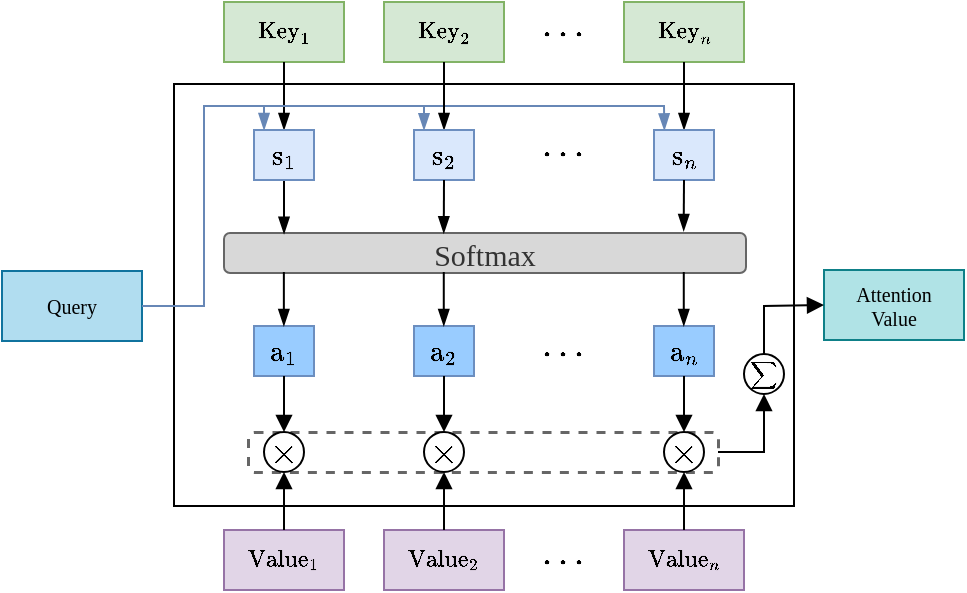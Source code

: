 <mxfile version="26.0.14">
  <diagram name="第 1 页" id="vekz1VgQCgPQaylvvoMv">
    <mxGraphModel dx="569" dy="379" grid="1" gridSize="10" guides="1" tooltips="1" connect="1" arrows="1" fold="1" page="1" pageScale="1" pageWidth="827" pageHeight="1169" math="1" shadow="0">
      <root>
        <mxCell id="0" />
        <mxCell id="1" parent="0" />
        <mxCell id="bsrRY8aAWEPg6WT7-m_b-28" value="" style="rounded=0;whiteSpace=wrap;html=1;fillColor=none;fontSize=15;" vertex="1" parent="1">
          <mxGeometry x="155" y="509" width="310" height="211" as="geometry" />
        </mxCell>
        <mxCell id="CKBmDJ3kUlhQhghKCygS-92" value="" style="rounded=1;whiteSpace=wrap;html=1;dashed=1;fillColor=none;strokeColor=#666666;fontSize=15;fontColor=#333333;strokeWidth=1.5;" parent="1" vertex="1">
          <mxGeometry x="192" y="683" width="235" height="20" as="geometry" />
        </mxCell>
        <mxCell id="CKBmDJ3kUlhQhghKCygS-1" value="Query" style="rounded=0;whiteSpace=wrap;html=1;aspect=fixed;fontFamily=Times New Roman;fontSize=10;fillColor=#b1ddf0;strokeColor=#10739e;" parent="1" vertex="1">
          <mxGeometry x="69" y="602.5" width="70" height="35" as="geometry" />
        </mxCell>
        <mxCell id="CKBmDJ3kUlhQhghKCygS-3" value="$$\text{Value}_1$$" style="rounded=0;whiteSpace=wrap;html=1;aspect=fixed;fontSize=10;fillColor=#e1d5e7;strokeColor=#9673a6;" parent="1" vertex="1">
          <mxGeometry x="180" y="732" width="60" height="30" as="geometry" />
        </mxCell>
        <mxCell id="CKBmDJ3kUlhQhghKCygS-4" value="$$\text{Value}_2$$" style="rounded=0;whiteSpace=wrap;html=1;aspect=fixed;fontSize=10;fillColor=#e1d5e7;strokeColor=#9673a6;" parent="1" vertex="1">
          <mxGeometry x="260" y="732" width="60" height="30" as="geometry" />
        </mxCell>
        <mxCell id="CKBmDJ3kUlhQhghKCygS-6" value="$$\text{Value}_n$$" style="rounded=0;whiteSpace=wrap;html=1;aspect=fixed;fontSize=10;fillColor=#e1d5e7;strokeColor=#9673a6;" parent="1" vertex="1">
          <mxGeometry x="380" y="732" width="60" height="30" as="geometry" />
        </mxCell>
        <mxCell id="CKBmDJ3kUlhQhghKCygS-7" value="$$\text{Key}_1$$" style="rounded=0;whiteSpace=wrap;html=1;aspect=fixed;fontSize=10;fillColor=#d5e8d4;strokeColor=#82b366;" parent="1" vertex="1">
          <mxGeometry x="180" y="468" width="60" height="30" as="geometry" />
        </mxCell>
        <mxCell id="CKBmDJ3kUlhQhghKCygS-8" value="$$\text{Key}_2$$" style="rounded=0;whiteSpace=wrap;html=1;aspect=fixed;fontSize=10;fillColor=#d5e8d4;strokeColor=#82b366;" parent="1" vertex="1">
          <mxGeometry x="260" y="468" width="60" height="30" as="geometry" />
        </mxCell>
        <mxCell id="CKBmDJ3kUlhQhghKCygS-10" value="$$\text{Key}_n$$" style="rounded=0;whiteSpace=wrap;html=1;aspect=fixed;fontSize=10;fillColor=#d5e8d4;strokeColor=#82b366;" parent="1" vertex="1">
          <mxGeometry x="380" y="468" width="60" height="30" as="geometry" />
        </mxCell>
        <mxCell id="CKBmDJ3kUlhQhghKCygS-26" value="$$\text{a}_1$$" style="rounded=0;whiteSpace=wrap;html=1;fontSize=12;fillColor=#99CCFF;strokeColor=#6c8ebf;" parent="1" vertex="1">
          <mxGeometry x="195" y="630" width="30" height="25" as="geometry" />
        </mxCell>
        <mxCell id="CKBmDJ3kUlhQhghKCygS-27" value="$$\text{a}_2$$" style="rounded=0;whiteSpace=wrap;html=1;fontSize=12;fillColor=#99CCFF;strokeColor=#6c8ebf;" parent="1" vertex="1">
          <mxGeometry x="275" y="630" width="30" height="25" as="geometry" />
        </mxCell>
        <mxCell id="CKBmDJ3kUlhQhghKCygS-29" value="$$\text{a}_n$$" style="rounded=0;whiteSpace=wrap;html=1;fontSize=12;fillColor=#99CCFF;strokeColor=#6c8ebf;" parent="1" vertex="1">
          <mxGeometry x="395" y="630" width="30" height="25" as="geometry" />
        </mxCell>
        <mxCell id="CKBmDJ3kUlhQhghKCygS-30" value="Softmax" style="rounded=1;whiteSpace=wrap;html=1;fontSize=15;fontFamily=Times New Roman;fillColor=#D8D8D8;fontColor=#333333;strokeColor=#666666;" parent="1" vertex="1">
          <mxGeometry x="180" y="583.5" width="261" height="20" as="geometry" />
        </mxCell>
        <mxCell id="CKBmDJ3kUlhQhghKCygS-32" value="" style="endArrow=blockThin;html=1;rounded=0;exitX=0.5;exitY=1;exitDx=0;exitDy=0;entryX=0.5;entryY=0;entryDx=0;entryDy=0;endFill=1;fontSize=15;" parent="1" source="CKBmDJ3kUlhQhghKCygS-7" target="bsrRY8aAWEPg6WT7-m_b-4" edge="1">
          <mxGeometry width="50" height="50" relative="1" as="geometry">
            <mxPoint x="120" y="550" as="sourcePoint" />
            <mxPoint x="210" y="523" as="targetPoint" />
          </mxGeometry>
        </mxCell>
        <mxCell id="CKBmDJ3kUlhQhghKCygS-47" value="Attention&lt;div&gt;Value&lt;/div&gt;" style="rounded=0;whiteSpace=wrap;html=1;aspect=fixed;fontFamily=Times New Roman;fontSize=10;fillColor=#b0e3e6;strokeColor=#0e8088;" parent="1" vertex="1">
          <mxGeometry x="480" y="602" width="70" height="35" as="geometry" />
        </mxCell>
        <mxCell id="CKBmDJ3kUlhQhghKCygS-60" value="" style="endArrow=blockThin;html=1;rounded=0;endFill=1;exitX=1;exitY=0.5;exitDx=0;exitDy=0;fontSize=15;entryX=0.173;entryY=0.008;entryDx=0;entryDy=0;entryPerimeter=0;fillColor=#b1ddf0;strokeColor=#6787B6;" parent="1" source="CKBmDJ3kUlhQhghKCygS-1" target="bsrRY8aAWEPg6WT7-m_b-7" edge="1">
          <mxGeometry width="50" height="50" relative="1" as="geometry">
            <mxPoint x="120" y="580" as="sourcePoint" />
            <mxPoint x="440" y="533" as="targetPoint" />
            <Array as="points">
              <mxPoint x="170" y="620" />
              <mxPoint x="170" y="520" />
              <mxPoint x="400" y="520" />
            </Array>
          </mxGeometry>
        </mxCell>
        <mxCell id="CKBmDJ3kUlhQhghKCygS-64" value="" style="endArrow=blockThin;html=1;rounded=0;exitX=0.5;exitY=1;exitDx=0;exitDy=0;entryX=0.5;entryY=0;entryDx=0;entryDy=0;endFill=1;fontSize=15;" parent="1" source="CKBmDJ3kUlhQhghKCygS-8" target="bsrRY8aAWEPg6WT7-m_b-5" edge="1">
          <mxGeometry width="50" height="50" relative="1" as="geometry">
            <mxPoint x="220" y="510" as="sourcePoint" />
            <mxPoint x="290" y="523" as="targetPoint" />
          </mxGeometry>
        </mxCell>
        <mxCell id="CKBmDJ3kUlhQhghKCygS-66" value="" style="endArrow=blockThin;html=1;rounded=0;exitX=0.5;exitY=1;exitDx=0;exitDy=0;entryX=0.5;entryY=0;entryDx=0;entryDy=0;endFill=1;fontSize=15;" parent="1" source="CKBmDJ3kUlhQhghKCygS-10" target="bsrRY8aAWEPg6WT7-m_b-7" edge="1">
          <mxGeometry width="50" height="50" relative="1" as="geometry">
            <mxPoint x="340" y="510" as="sourcePoint" />
            <mxPoint x="410" y="523" as="targetPoint" />
          </mxGeometry>
        </mxCell>
        <mxCell id="CKBmDJ3kUlhQhghKCygS-74" value="" style="endArrow=block;html=1;rounded=0;exitX=0.5;exitY=0;exitDx=0;exitDy=0;entryX=0.5;entryY=1;entryDx=0;entryDy=0;endFill=1;fontSize=15;" parent="1" source="CKBmDJ3kUlhQhghKCygS-3" target="CKBmDJ3kUlhQhghKCygS-86" edge="1">
          <mxGeometry width="50" height="50" relative="1" as="geometry">
            <mxPoint x="140" y="721" as="sourcePoint" />
            <mxPoint x="210" y="712" as="targetPoint" />
          </mxGeometry>
        </mxCell>
        <mxCell id="CKBmDJ3kUlhQhghKCygS-75" value="" style="endArrow=block;html=1;rounded=0;exitX=0.5;exitY=1;exitDx=0;exitDy=0;entryX=0.5;entryY=0;entryDx=0;entryDy=0;endFill=1;fontSize=15;" parent="1" source="CKBmDJ3kUlhQhghKCygS-26" target="CKBmDJ3kUlhQhghKCygS-86" edge="1">
          <mxGeometry width="50" height="50" relative="1" as="geometry">
            <mxPoint x="225" y="678" as="sourcePoint" />
            <mxPoint x="210" y="692" as="targetPoint" />
          </mxGeometry>
        </mxCell>
        <mxCell id="CKBmDJ3kUlhQhghKCygS-76" value="" style="endArrow=block;html=1;rounded=0;exitX=0.5;exitY=1;exitDx=0;exitDy=0;entryX=0.5;entryY=0;entryDx=0;entryDy=0;endFill=1;fontSize=15;" parent="1" source="CKBmDJ3kUlhQhghKCygS-27" target="CKBmDJ3kUlhQhghKCygS-87" edge="1">
          <mxGeometry width="50" height="50" relative="1" as="geometry">
            <mxPoint x="275" y="680" as="sourcePoint" />
            <mxPoint x="290" y="692" as="targetPoint" />
          </mxGeometry>
        </mxCell>
        <mxCell id="CKBmDJ3kUlhQhghKCygS-77" value="" style="endArrow=block;html=1;rounded=0;exitX=0.5;exitY=0;exitDx=0;exitDy=0;entryX=0.5;entryY=1;entryDx=0;entryDy=0;endFill=1;fontSize=15;" parent="1" source="CKBmDJ3kUlhQhghKCygS-4" target="CKBmDJ3kUlhQhghKCygS-87" edge="1">
          <mxGeometry width="50" height="50" relative="1" as="geometry">
            <mxPoint x="300" y="709" as="sourcePoint" />
            <mxPoint x="290" y="712" as="targetPoint" />
          </mxGeometry>
        </mxCell>
        <mxCell id="CKBmDJ3kUlhQhghKCygS-80" value="" style="endArrow=block;html=1;rounded=0;exitX=0.5;exitY=1;exitDx=0;exitDy=0;endFill=1;entryX=0.5;entryY=0;entryDx=0;entryDy=0;fontSize=15;" parent="1" source="CKBmDJ3kUlhQhghKCygS-29" target="CKBmDJ3kUlhQhghKCygS-89" edge="1">
          <mxGeometry width="50" height="50" relative="1" as="geometry">
            <mxPoint x="340" y="709" as="sourcePoint" />
            <mxPoint x="410" y="692" as="targetPoint" />
          </mxGeometry>
        </mxCell>
        <mxCell id="CKBmDJ3kUlhQhghKCygS-81" value="" style="endArrow=block;html=1;rounded=0;exitX=0.5;exitY=0;exitDx=0;exitDy=0;entryX=0.5;entryY=1;entryDx=0;entryDy=0;endFill=1;fontSize=15;" parent="1" source="CKBmDJ3kUlhQhghKCygS-6" target="CKBmDJ3kUlhQhghKCygS-89" edge="1">
          <mxGeometry width="50" height="50" relative="1" as="geometry">
            <mxPoint x="340" y="750" as="sourcePoint" />
            <mxPoint x="410" y="712" as="targetPoint" />
          </mxGeometry>
        </mxCell>
        <mxCell id="CKBmDJ3kUlhQhghKCygS-85" value="" style="endArrow=block;html=1;rounded=0;entryX=0;entryY=0.5;entryDx=0;entryDy=0;endFill=1;exitX=0.5;exitY=0;exitDx=0;exitDy=0;fontSize=15;" parent="1" source="CKBmDJ3kUlhQhghKCygS-93" target="CKBmDJ3kUlhQhghKCygS-47" edge="1">
          <mxGeometry width="50" height="50" relative="1" as="geometry">
            <mxPoint x="470" y="702" as="sourcePoint" />
            <mxPoint x="530" y="719" as="targetPoint" />
            <Array as="points">
              <mxPoint x="450" y="620" />
            </Array>
          </mxGeometry>
        </mxCell>
        <mxCell id="CKBmDJ3kUlhQhghKCygS-86" value="$$\times$$" style="ellipse;whiteSpace=wrap;html=1;aspect=fixed;fontSize=15;fontStyle=1" parent="1" vertex="1">
          <mxGeometry x="200" y="683" width="20" height="20" as="geometry" />
        </mxCell>
        <mxCell id="CKBmDJ3kUlhQhghKCygS-87" value="$$\times$$" style="ellipse;whiteSpace=wrap;html=1;aspect=fixed;fontSize=15;fontStyle=1" parent="1" vertex="1">
          <mxGeometry x="280" y="683" width="20" height="20" as="geometry" />
        </mxCell>
        <mxCell id="CKBmDJ3kUlhQhghKCygS-89" value="$$\times$$" style="ellipse;whiteSpace=wrap;html=1;aspect=fixed;fontSize=15;fontStyle=1" parent="1" vertex="1">
          <mxGeometry x="400" y="683" width="20" height="20" as="geometry" />
        </mxCell>
        <mxCell id="CKBmDJ3kUlhQhghKCygS-94" value="" style="endArrow=block;html=1;rounded=0;entryX=0.5;entryY=1;entryDx=0;entryDy=0;endFill=1;exitX=1;exitY=0.5;exitDx=0;exitDy=0;fontSize=15;" parent="1" source="CKBmDJ3kUlhQhghKCygS-92" target="CKBmDJ3kUlhQhghKCygS-93" edge="1">
          <mxGeometry width="50" height="50" relative="1" as="geometry">
            <mxPoint x="470" y="700" as="sourcePoint" />
            <mxPoint x="520" y="619" as="targetPoint" />
            <Array as="points">
              <mxPoint x="450" y="693" />
            </Array>
          </mxGeometry>
        </mxCell>
        <mxCell id="CKBmDJ3kUlhQhghKCygS-93" value="$$\sum$$" style="ellipse;whiteSpace=wrap;html=1;aspect=fixed;fontSize=8;" parent="1" vertex="1">
          <mxGeometry x="440" y="644" width="20" height="20" as="geometry" />
        </mxCell>
        <mxCell id="bsrRY8aAWEPg6WT7-m_b-15" value="" style="endArrow=blockThin;html=1;rounded=0;endFill=1;exitX=1;exitY=0.5;exitDx=0;exitDy=0;fillColor=#b1ddf0;strokeColor=#6787B6;entryX=0.167;entryY=0.003;entryDx=0;entryDy=0;entryPerimeter=0;fontSize=15;" edge="1" parent="1" source="CKBmDJ3kUlhQhghKCygS-1" target="bsrRY8aAWEPg6WT7-m_b-5">
          <mxGeometry width="50" height="50" relative="1" as="geometry">
            <mxPoint x="160" y="610" as="sourcePoint" />
            <mxPoint x="280" y="530" as="targetPoint" />
            <Array as="points">
              <mxPoint x="170" y="620" />
              <mxPoint x="170" y="520" />
              <mxPoint x="280" y="520" />
            </Array>
          </mxGeometry>
        </mxCell>
        <mxCell id="bsrRY8aAWEPg6WT7-m_b-7" value="$$\text{s}_n$$" style="rounded=0;whiteSpace=wrap;html=1;fontSize=12;fillColor=#dae8fc;strokeColor=#6c8ebf;aspect=fixed;" vertex="1" parent="1">
          <mxGeometry x="395" y="532" width="30" height="25" as="geometry" />
        </mxCell>
        <mxCell id="bsrRY8aAWEPg6WT7-m_b-14" value="" style="endArrow=blockThin;html=1;rounded=0;endFill=1;exitX=1;exitY=0.5;exitDx=0;exitDy=0;entryX=0.168;entryY=0.001;entryDx=0;entryDy=0;entryPerimeter=0;fillColor=#b1ddf0;strokeColor=#6787B6;fontSize=15;" edge="1" parent="1" source="CKBmDJ3kUlhQhghKCygS-1" target="bsrRY8aAWEPg6WT7-m_b-4">
          <mxGeometry width="50" height="50" relative="1" as="geometry">
            <mxPoint x="120" y="580" as="sourcePoint" />
            <mxPoint x="179.87" y="500" as="targetPoint" />
            <Array as="points">
              <mxPoint x="170" y="620" />
              <mxPoint x="170" y="520" />
              <mxPoint x="200" y="520" />
            </Array>
          </mxGeometry>
        </mxCell>
        <mxCell id="bsrRY8aAWEPg6WT7-m_b-5" value="$$\text{s}_2$$" style="rounded=0;whiteSpace=wrap;html=1;fontSize=12;fillColor=#dae8fc;strokeColor=#6c8ebf;aspect=fixed;" vertex="1" parent="1">
          <mxGeometry x="275" y="532" width="30" height="25" as="geometry" />
        </mxCell>
        <mxCell id="bsrRY8aAWEPg6WT7-m_b-18" value="" style="endArrow=blockThin;html=1;rounded=0;endFill=1;exitX=0.5;exitY=1;exitDx=0;exitDy=0;entryX=0.115;entryY=0.018;entryDx=0;entryDy=0;entryPerimeter=0;fontSize=15;" edge="1" parent="1" source="bsrRY8aAWEPg6WT7-m_b-4" target="CKBmDJ3kUlhQhghKCygS-30">
          <mxGeometry width="50" height="50" relative="1" as="geometry">
            <mxPoint x="120" y="590" as="sourcePoint" />
            <mxPoint x="210" y="580" as="targetPoint" />
          </mxGeometry>
        </mxCell>
        <mxCell id="bsrRY8aAWEPg6WT7-m_b-19" value="" style="endArrow=blockThin;html=1;rounded=0;endFill=1;exitX=0.5;exitY=1;exitDx=0;exitDy=0;entryX=0.421;entryY=0.006;entryDx=0;entryDy=0;entryPerimeter=0;fontSize=15;" edge="1" parent="1" source="bsrRY8aAWEPg6WT7-m_b-5" target="CKBmDJ3kUlhQhghKCygS-30">
          <mxGeometry width="50" height="50" relative="1" as="geometry">
            <mxPoint x="289.96" y="558" as="sourcePoint" />
            <mxPoint x="289.96" y="585" as="targetPoint" />
          </mxGeometry>
        </mxCell>
        <mxCell id="bsrRY8aAWEPg6WT7-m_b-20" value="" style="endArrow=blockThin;html=1;rounded=0;endFill=1;exitX=0.5;exitY=1;exitDx=0;exitDy=0;entryX=0.896;entryY=0;entryDx=0;entryDy=0;entryPerimeter=0;fontSize=15;" edge="1" parent="1" source="bsrRY8aAWEPg6WT7-m_b-7">
          <mxGeometry width="50" height="50" relative="1" as="geometry">
            <mxPoint x="420" y="557" as="sourcePoint" />
            <mxPoint x="409.84" y="582.5" as="targetPoint" />
          </mxGeometry>
        </mxCell>
        <mxCell id="bsrRY8aAWEPg6WT7-m_b-21" value="" style="endArrow=blockThin;html=1;rounded=0;endFill=1;exitX=0.5;exitY=1;exitDx=0;exitDy=0;entryX=0.069;entryY=-0.005;entryDx=0;entryDy=0;entryPerimeter=0;fontSize=15;" edge="1" parent="1">
          <mxGeometry width="50" height="50" relative="1" as="geometry">
            <mxPoint x="209.93" y="603" as="sourcePoint" />
            <mxPoint x="209.93" y="630" as="targetPoint" />
          </mxGeometry>
        </mxCell>
        <mxCell id="bsrRY8aAWEPg6WT7-m_b-22" value="" style="endArrow=blockThin;html=1;rounded=0;endFill=1;exitX=0.5;exitY=1;exitDx=0;exitDy=0;entryX=0.069;entryY=-0.005;entryDx=0;entryDy=0;entryPerimeter=0;fontSize=15;" edge="1" parent="1">
          <mxGeometry width="50" height="50" relative="1" as="geometry">
            <mxPoint x="289.89" y="603" as="sourcePoint" />
            <mxPoint x="289.89" y="630" as="targetPoint" />
          </mxGeometry>
        </mxCell>
        <mxCell id="bsrRY8aAWEPg6WT7-m_b-23" value="" style="endArrow=blockThin;html=1;rounded=0;endFill=1;exitX=0.5;exitY=1;exitDx=0;exitDy=0;entryX=0.069;entryY=-0.005;entryDx=0;entryDy=0;entryPerimeter=0;fontSize=15;" edge="1" parent="1">
          <mxGeometry width="50" height="50" relative="1" as="geometry">
            <mxPoint x="409.89" y="603" as="sourcePoint" />
            <mxPoint x="409.89" y="630" as="targetPoint" />
          </mxGeometry>
        </mxCell>
        <mxCell id="bsrRY8aAWEPg6WT7-m_b-24" value="$$\cdots$$" style="text;html=1;align=center;verticalAlign=middle;whiteSpace=wrap;rounded=0;fontSize=15;" vertex="1" parent="1">
          <mxGeometry x="320" y="468" width="60" height="30" as="geometry" />
        </mxCell>
        <mxCell id="bsrRY8aAWEPg6WT7-m_b-25" value="$$\cdots$$" style="text;html=1;align=center;verticalAlign=middle;whiteSpace=wrap;rounded=0;fontSize=15;" vertex="1" parent="1">
          <mxGeometry x="320" y="527.5" width="60" height="30" as="geometry" />
        </mxCell>
        <mxCell id="bsrRY8aAWEPg6WT7-m_b-26" value="$$\cdots$$" style="text;html=1;align=center;verticalAlign=middle;whiteSpace=wrap;rounded=0;fontSize=15;" vertex="1" parent="1">
          <mxGeometry x="320" y="627.5" width="60" height="30" as="geometry" />
        </mxCell>
        <mxCell id="bsrRY8aAWEPg6WT7-m_b-27" value="$$\cdots$$" style="text;html=1;align=center;verticalAlign=middle;whiteSpace=wrap;rounded=0;fontSize=15;" vertex="1" parent="1">
          <mxGeometry x="320" y="732" width="60" height="30" as="geometry" />
        </mxCell>
        <mxCell id="bsrRY8aAWEPg6WT7-m_b-4" value="$$\text{s}_1$$" style="rounded=0;whiteSpace=wrap;html=1;fontSize=12;fillColor=#dae8fc;strokeColor=#6c8ebf;" vertex="1" parent="1">
          <mxGeometry x="195" y="532" width="30" height="25" as="geometry" />
        </mxCell>
      </root>
    </mxGraphModel>
  </diagram>
</mxfile>
